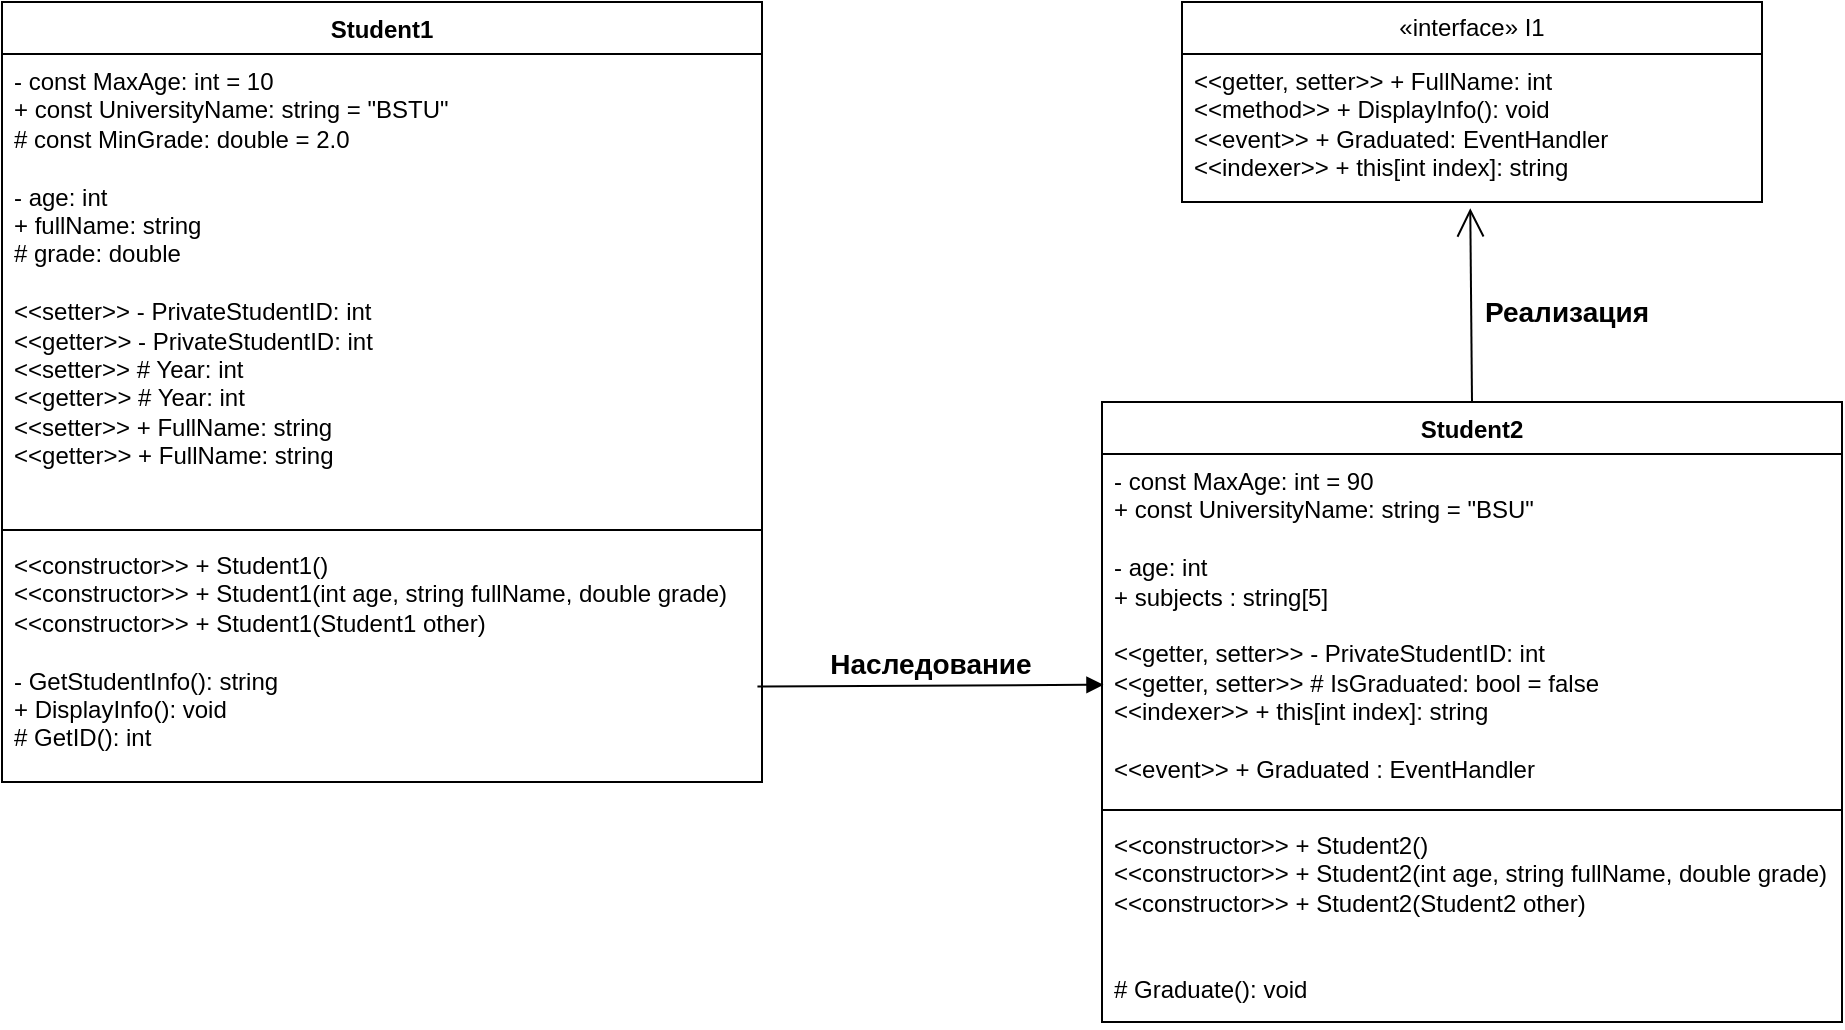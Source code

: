 <mxfile version="24.8.6">
  <diagram name="Страница — 1" id="mTOSu6EvbA_pOTBClpt9">
    <mxGraphModel dx="2684" dy="1835" grid="1" gridSize="10" guides="1" tooltips="1" connect="1" arrows="1" fold="1" page="1" pageScale="1" pageWidth="827" pageHeight="1169" math="0" shadow="0">
      <root>
        <mxCell id="0" />
        <mxCell id="1" parent="0" />
        <mxCell id="DXVNn-tkCiMBmw5VKK68-3" value="&lt;span style=&quot;text-align: left;&quot;&gt;Student1&lt;/span&gt;" style="swimlane;fontStyle=1;align=center;verticalAlign=top;childLayout=stackLayout;horizontal=1;startSize=26;horizontalStack=0;resizeParent=1;resizeParentMax=0;resizeLast=0;collapsible=1;marginBottom=0;whiteSpace=wrap;html=1;" parent="1" vertex="1">
          <mxGeometry x="-80" y="-1120" width="380" height="390" as="geometry" />
        </mxCell>
        <mxCell id="DXVNn-tkCiMBmw5VKK68-4" value="- const MaxAge: &lt;span class=&quot;hljs-built_in&quot;&gt;int&lt;/span&gt; = &lt;span class=&quot;hljs-number&quot;&gt;10&lt;/span&gt;&lt;br&gt;+ const&amp;nbsp;UniversityName: string = &quot;BSTU&quot;&lt;br&gt;&lt;span class=&quot;hljs-meta&quot;&gt;# const&amp;nbsp;MinGrade: double = 2.0&lt;/span&gt;&lt;div&gt;&lt;br&gt;- age: &lt;span class=&quot;hljs-built_in&quot;&gt;int&lt;/span&gt;&lt;br&gt;+ fullName: string&amp;nbsp;&lt;br&gt;&lt;span class=&quot;hljs-meta&quot;&gt;# grade: double&amp;nbsp;&lt;/span&gt;&lt;/div&gt;&lt;div&gt;&lt;br&gt;&lt;/div&gt;&lt;div&gt;&amp;lt;&amp;lt;setter&amp;gt;&amp;gt; - PrivateStudentID: &lt;span class=&quot;hljs-built_in&quot;&gt;int&lt;/span&gt;&lt;/div&gt;&lt;div&gt;&amp;lt;&amp;lt;getter&amp;gt;&amp;gt; - PrivateStudentID:&amp;nbsp;&lt;span class=&quot;hljs-built_in&quot;&gt;int&lt;/span&gt;&lt;br&gt;&amp;lt;&amp;lt;setter&amp;gt;&amp;gt; # Year: &lt;span class=&quot;hljs-built_in&quot;&gt;int&lt;/span&gt;&amp;nbsp;&lt;/div&gt;&lt;div&gt;&amp;lt;&amp;lt;getter&amp;gt;&amp;gt; # Year:&amp;nbsp;&lt;span class=&quot;hljs-built_in&quot;&gt;int&lt;/span&gt;&amp;nbsp;&amp;nbsp;&lt;br&gt;&lt;span class=&quot;hljs-meta&quot;&gt;&amp;lt;&amp;lt;setter&amp;gt;&amp;gt; + FullName: string&amp;nbsp;&lt;/span&gt;&lt;/div&gt;&lt;div&gt;&lt;span class=&quot;hljs-meta&quot;&gt;&amp;lt;&amp;lt;getter&amp;gt;&amp;gt; + FullName: string&amp;nbsp;&lt;/span&gt;&lt;/div&gt;&lt;div&gt;&lt;span class=&quot;hljs-meta&quot;&gt;&lt;br&gt;&lt;/span&gt;&lt;/div&gt;&lt;div&gt;&lt;span class=&quot;hljs-meta&quot;&gt;&lt;br&gt;&lt;/span&gt;&lt;/div&gt;" style="text;strokeColor=none;fillColor=none;align=left;verticalAlign=top;spacingLeft=4;spacingRight=4;overflow=hidden;rotatable=0;points=[[0,0.5],[1,0.5]];portConstraint=eastwest;whiteSpace=wrap;html=1;" parent="DXVNn-tkCiMBmw5VKK68-3" vertex="1">
          <mxGeometry y="26" width="380" height="234" as="geometry" />
        </mxCell>
        <mxCell id="DXVNn-tkCiMBmw5VKK68-5" value="" style="line;strokeWidth=1;fillColor=none;align=left;verticalAlign=middle;spacingTop=-1;spacingLeft=3;spacingRight=3;rotatable=0;labelPosition=right;points=[];portConstraint=eastwest;strokeColor=inherit;" parent="DXVNn-tkCiMBmw5VKK68-3" vertex="1">
          <mxGeometry y="260" width="380" height="8" as="geometry" />
        </mxCell>
        <mxCell id="DXVNn-tkCiMBmw5VKK68-6" value="&amp;lt;&amp;lt;constructor&amp;gt;&amp;gt; + Student1()&amp;nbsp;&lt;br&gt;&amp;lt;&amp;lt;constructor&amp;gt;&amp;gt; + Student1(int age, string fullName, double grade)&lt;br&gt;&amp;lt;&amp;lt;constructor&amp;gt;&amp;gt; + Student1(Student1 other)&lt;div&gt;&lt;br&gt;- GetStudentInfo(): &lt;span class=&quot;hljs-keyword&quot;&gt;string&lt;/span&gt;&lt;br&gt;+ DisplayInfo(): &lt;span class=&quot;hljs-keyword&quot;&gt;void&lt;/span&gt;&amp;nbsp;&lt;/div&gt;&lt;div&gt;#&amp;nbsp;GetID(): int&lt;/div&gt;" style="text;strokeColor=none;fillColor=none;align=left;verticalAlign=top;spacingLeft=4;spacingRight=4;overflow=hidden;rotatable=0;points=[[0,0.5],[1,0.5]];portConstraint=eastwest;whiteSpace=wrap;html=1;" parent="DXVNn-tkCiMBmw5VKK68-3" vertex="1">
          <mxGeometry y="268" width="380" height="122" as="geometry" />
        </mxCell>
        <mxCell id="c-tZ_B9AGakPudKKEG37-1" value="«interface» I1  " style="swimlane;fontStyle=0;childLayout=stackLayout;horizontal=1;startSize=26;fillColor=none;horizontalStack=0;resizeParent=1;resizeParentMax=0;resizeLast=0;collapsible=1;marginBottom=0;whiteSpace=wrap;html=1;" parent="1" vertex="1">
          <mxGeometry x="510" y="-1120" width="290" height="100" as="geometry" />
        </mxCell>
        <mxCell id="c-tZ_B9AGakPudKKEG37-2" value="&lt;span class=&quot;hljs-operator&quot;&gt;&lt;span class=&quot;hljs-operator&quot;&gt;&amp;lt;&amp;lt;&lt;/span&gt;getter, setter&lt;span class=&quot;hljs-operator&quot;&gt;&amp;gt;&amp;gt;&amp;nbsp;&lt;/span&gt;+&lt;/span&gt; FullName: &lt;span class=&quot;hljs-type&quot;&gt;int&lt;/span&gt;&amp;nbsp;&lt;br&gt;&lt;span class=&quot;hljs-operator&quot;&gt;&lt;span class=&quot;hljs-operator&quot;&gt;&amp;lt;&amp;lt;&lt;/span&gt;&lt;span class=&quot;hljs-keyword&quot;&gt;method&lt;/span&gt;&lt;span class=&quot;hljs-operator&quot;&gt;&amp;gt;&amp;gt;&amp;nbsp;&lt;/span&gt;+&lt;/span&gt; DisplayInfo(): void&amp;nbsp;&lt;br&gt;&lt;span class=&quot;hljs-operator&quot;&gt;&lt;span class=&quot;hljs-operator&quot;&gt;&amp;lt;&amp;lt;&lt;/span&gt;event&lt;span class=&quot;hljs-operator&quot;&gt;&amp;gt;&amp;gt;&amp;nbsp;&lt;/span&gt;+&lt;/span&gt; Graduated: EventHandler&amp;nbsp;&lt;br&gt;&lt;span class=&quot;hljs-operator&quot;&gt;&lt;span class=&quot;hljs-operator&quot;&gt;&amp;lt;&amp;lt;&lt;/span&gt;indexer&lt;span class=&quot;hljs-operator&quot;&gt;&amp;gt;&amp;gt;&amp;nbsp;&lt;/span&gt;+&lt;/span&gt; this[&lt;span class=&quot;hljs-type&quot;&gt;int&lt;/span&gt; index]: string" style="text;strokeColor=none;fillColor=none;align=left;verticalAlign=top;spacingLeft=4;spacingRight=4;overflow=hidden;rotatable=0;points=[[0,0.5],[1,0.5]];portConstraint=eastwest;whiteSpace=wrap;html=1;" parent="c-tZ_B9AGakPudKKEG37-1" vertex="1">
          <mxGeometry y="26" width="290" height="74" as="geometry" />
        </mxCell>
        <mxCell id="c-tZ_B9AGakPudKKEG37-6" value="Student2" style="swimlane;fontStyle=1;align=center;verticalAlign=top;childLayout=stackLayout;horizontal=1;startSize=26;horizontalStack=0;resizeParent=1;resizeParentMax=0;resizeLast=0;collapsible=1;marginBottom=0;whiteSpace=wrap;html=1;" parent="1" vertex="1">
          <mxGeometry x="470" y="-920" width="370" height="310" as="geometry" />
        </mxCell>
        <mxCell id="c-tZ_B9AGakPudKKEG37-7" value="- const MaxAge:&amp;nbsp;&lt;span class=&quot;hljs-built_in&quot;&gt;int&lt;/span&gt;&amp;nbsp;= 90&lt;br&gt;+ const&amp;nbsp;UniversityName: string = &quot;BSU&quot;&lt;br&gt;&lt;div&gt;&lt;br&gt;- age:&amp;nbsp;&lt;span class=&quot;hljs-built_in&quot;&gt;int&lt;/span&gt;&lt;/div&gt;&lt;div&gt;&lt;span class=&quot;hljs-built_in&quot;&gt;+ subjects : string[5]&amp;nbsp;&lt;br&gt;&lt;/span&gt;&lt;/div&gt;&lt;div&gt;&lt;br&gt;&lt;/div&gt;&lt;div&gt;&lt;span style=&quot;background-color: initial;&quot; class=&quot;hljs-operator&quot;&gt;&amp;lt;&amp;lt;&lt;/span&gt;&lt;span style=&quot;background-color: initial;&quot;&gt;getter, setter&lt;/span&gt;&lt;span style=&quot;background-color: initial;&quot; class=&quot;hljs-operator&quot;&gt;&amp;gt;&amp;gt;&amp;nbsp;&lt;/span&gt;- PrivateStudentID:&amp;nbsp;&lt;span class=&quot;hljs-built_in&quot;&gt;int&lt;/span&gt;&lt;/div&gt;&lt;div&gt;&amp;lt;&amp;lt;getter, setter&amp;gt;&amp;gt; #&amp;nbsp;IsGraduated: bool = false&amp;nbsp;&lt;/div&gt;&lt;div&gt;&lt;span class=&quot;hljs-operator&quot;&gt;&lt;span class=&quot;hljs-operator&quot;&gt;&amp;lt;&amp;lt;&lt;/span&gt;indexer&lt;span class=&quot;hljs-operator&quot;&gt;&amp;gt;&amp;gt;&amp;nbsp;&lt;/span&gt;+&lt;/span&gt;&amp;nbsp;this[&lt;span class=&quot;hljs-type&quot;&gt;int&lt;/span&gt;&amp;nbsp;index]:&amp;nbsp;string&lt;br&gt;&lt;/div&gt;&lt;div&gt;&lt;br&gt;&lt;/div&gt;&lt;div&gt;&amp;lt;&amp;lt;event&amp;gt;&amp;gt; + Graduated : EventHandler&lt;br&gt;&lt;/div&gt;" style="text;strokeColor=none;fillColor=none;align=left;verticalAlign=top;spacingLeft=4;spacingRight=4;overflow=hidden;rotatable=0;points=[[0,0.5],[1,0.5]];portConstraint=eastwest;whiteSpace=wrap;html=1;" parent="c-tZ_B9AGakPudKKEG37-6" vertex="1">
          <mxGeometry y="26" width="370" height="174" as="geometry" />
        </mxCell>
        <mxCell id="c-tZ_B9AGakPudKKEG37-8" value="" style="line;strokeWidth=1;fillColor=none;align=left;verticalAlign=middle;spacingTop=-1;spacingLeft=3;spacingRight=3;rotatable=0;labelPosition=right;points=[];portConstraint=eastwest;strokeColor=inherit;" parent="c-tZ_B9AGakPudKKEG37-6" vertex="1">
          <mxGeometry y="200" width="370" height="8" as="geometry" />
        </mxCell>
        <mxCell id="c-tZ_B9AGakPudKKEG37-9" value="&amp;lt;&amp;lt;constructor&amp;gt;&amp;gt; + Student2()&amp;nbsp;&lt;br&gt;&amp;lt;&amp;lt;constructor&amp;gt;&amp;gt; + Student2(int age, string fullName, double grade)&lt;br&gt;&amp;lt;&amp;lt;constructor&amp;gt;&amp;gt; + Student2(Student2 other)&lt;div&gt;&lt;br&gt;&lt;/div&gt;&lt;div&gt;&lt;br&gt;&lt;span class=&quot;hljs-meta&quot;&gt;# Graduate(): void&amp;nbsp; &amp;nbsp;&amp;nbsp;&lt;/span&gt;&lt;br&gt;&lt;/div&gt;" style="text;strokeColor=none;fillColor=none;align=left;verticalAlign=top;spacingLeft=4;spacingRight=4;overflow=hidden;rotatable=0;points=[[0,0.5],[1,0.5]];portConstraint=eastwest;whiteSpace=wrap;html=1;" parent="c-tZ_B9AGakPudKKEG37-6" vertex="1">
          <mxGeometry y="208" width="370" height="102" as="geometry" />
        </mxCell>
        <mxCell id="c-tZ_B9AGakPudKKEG37-10" value="Реализация" style="text;strokeColor=none;fillColor=none;html=1;fontSize=14;fontStyle=1;verticalAlign=middle;align=center;" parent="1" vertex="1">
          <mxGeometry x="650" y="-970" width="103" height="10" as="geometry" />
        </mxCell>
        <mxCell id="c-tZ_B9AGakPudKKEG37-11" value="" style="endArrow=open;endFill=1;endSize=12;html=1;rounded=0;exitX=0.5;exitY=0;exitDx=0;exitDy=0;entryX=0.497;entryY=1.043;entryDx=0;entryDy=0;entryPerimeter=0;" parent="1" source="c-tZ_B9AGakPudKKEG37-6" target="c-tZ_B9AGakPudKKEG37-2" edge="1">
          <mxGeometry width="160" relative="1" as="geometry">
            <mxPoint x="430" y="-790" as="sourcePoint" />
            <mxPoint x="650" y="-1010" as="targetPoint" />
            <Array as="points" />
          </mxGeometry>
        </mxCell>
        <mxCell id="E09dxTyS9HifgolPbwPc-2" value="&lt;font style=&quot;font-size: 14px;&quot;&gt;&lt;b&gt;Наследование&lt;/b&gt;&lt;/font&gt;" style="html=1;verticalAlign=bottom;endArrow=block;curved=0;rounded=0;exitX=0.994;exitY=0.609;exitDx=0;exitDy=0;entryX=0.002;entryY=0.663;entryDx=0;entryDy=0;entryPerimeter=0;exitPerimeter=0;" edge="1" parent="1" source="DXVNn-tkCiMBmw5VKK68-6" target="c-tZ_B9AGakPudKKEG37-7">
          <mxGeometry width="80" relative="1" as="geometry">
            <mxPoint x="380" y="-810" as="sourcePoint" />
            <mxPoint x="440" y="-812" as="targetPoint" />
          </mxGeometry>
        </mxCell>
      </root>
    </mxGraphModel>
  </diagram>
</mxfile>
